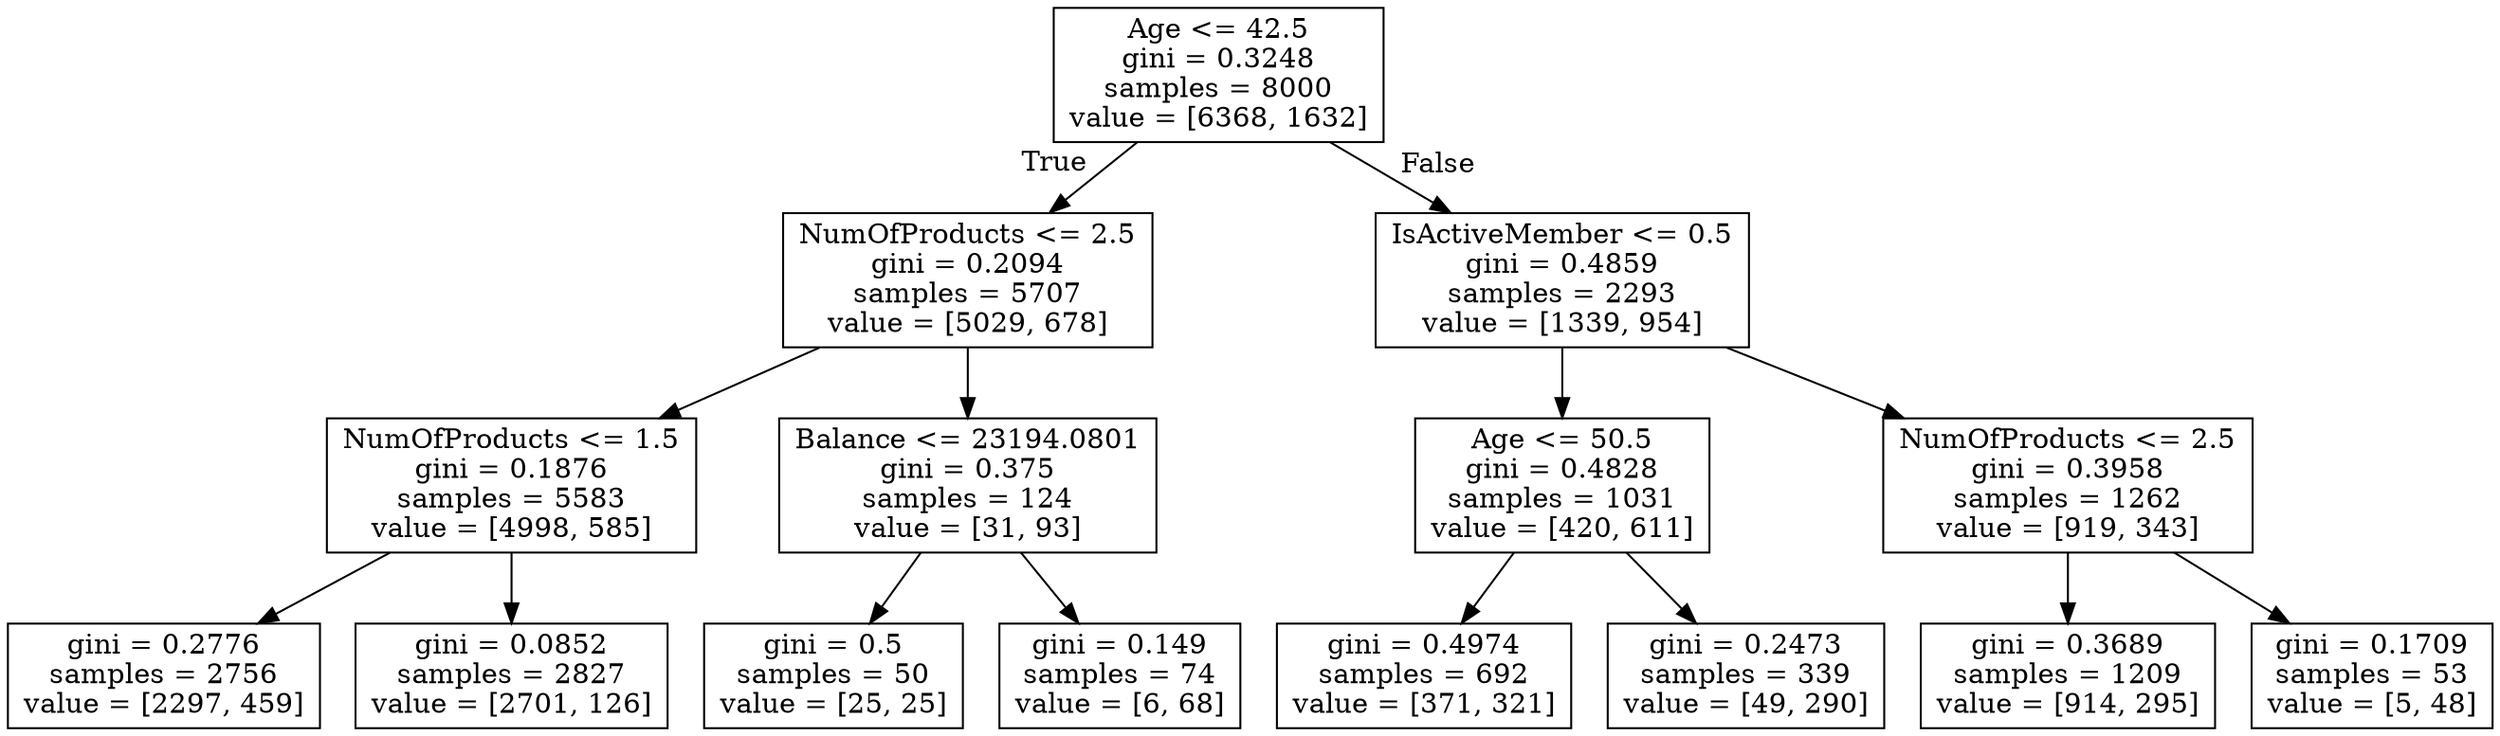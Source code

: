 digraph Tree {
node [shape=box] ;
0 [label="Age <= 42.5\ngini = 0.3248\nsamples = 8000\nvalue = [6368, 1632]"] ;
1 [label="NumOfProducts <= 2.5\ngini = 0.2094\nsamples = 5707\nvalue = [5029, 678]"] ;
0 -> 1 [labeldistance=2.5, labelangle=45, headlabel="True"] ;
2 [label="NumOfProducts <= 1.5\ngini = 0.1876\nsamples = 5583\nvalue = [4998, 585]"] ;
1 -> 2 ;
3 [label="gini = 0.2776\nsamples = 2756\nvalue = [2297, 459]"] ;
2 -> 3 ;
4 [label="gini = 0.0852\nsamples = 2827\nvalue = [2701, 126]"] ;
2 -> 4 ;
5 [label="Balance <= 23194.0801\ngini = 0.375\nsamples = 124\nvalue = [31, 93]"] ;
1 -> 5 ;
6 [label="gini = 0.5\nsamples = 50\nvalue = [25, 25]"] ;
5 -> 6 ;
7 [label="gini = 0.149\nsamples = 74\nvalue = [6, 68]"] ;
5 -> 7 ;
8 [label="IsActiveMember <= 0.5\ngini = 0.4859\nsamples = 2293\nvalue = [1339, 954]"] ;
0 -> 8 [labeldistance=2.5, labelangle=-45, headlabel="False"] ;
9 [label="Age <= 50.5\ngini = 0.4828\nsamples = 1031\nvalue = [420, 611]"] ;
8 -> 9 ;
10 [label="gini = 0.4974\nsamples = 692\nvalue = [371, 321]"] ;
9 -> 10 ;
11 [label="gini = 0.2473\nsamples = 339\nvalue = [49, 290]"] ;
9 -> 11 ;
12 [label="NumOfProducts <= 2.5\ngini = 0.3958\nsamples = 1262\nvalue = [919, 343]"] ;
8 -> 12 ;
13 [label="gini = 0.3689\nsamples = 1209\nvalue = [914, 295]"] ;
12 -> 13 ;
14 [label="gini = 0.1709\nsamples = 53\nvalue = [5, 48]"] ;
12 -> 14 ;
}